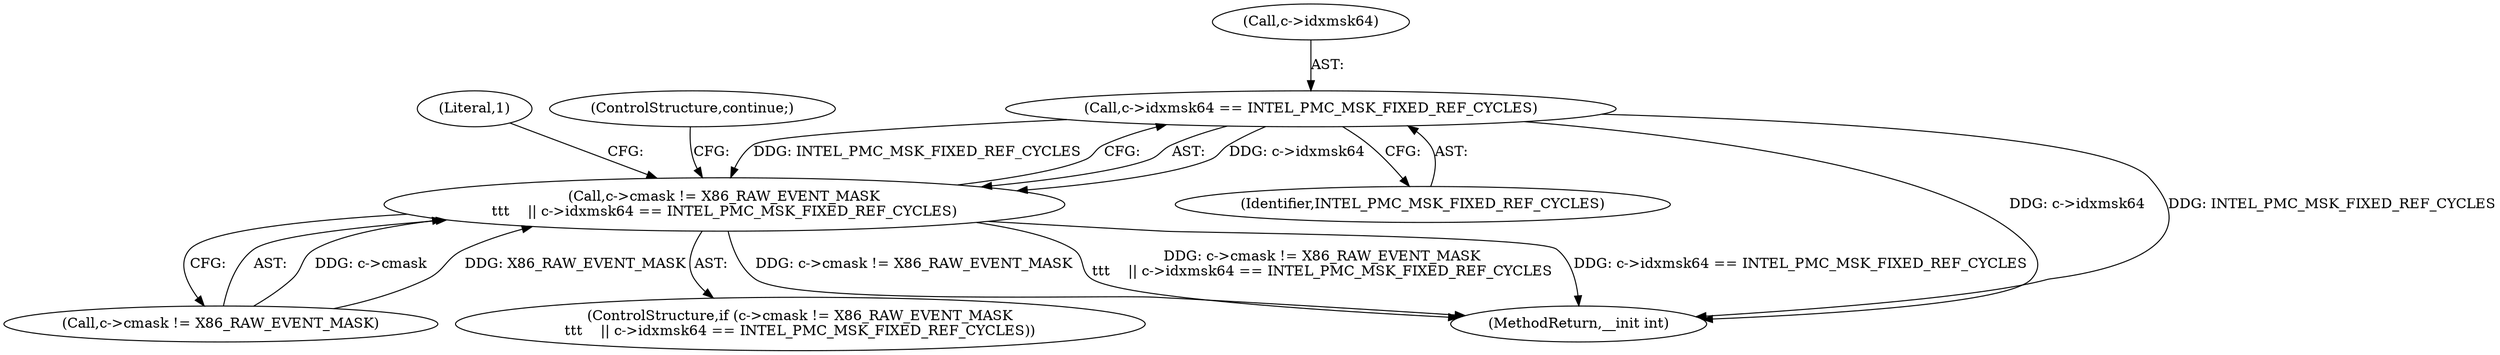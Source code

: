 digraph "0_linux_f1923820c447e986a9da0fc6bf60c1dccdf0408e@pointer" {
"1000621" [label="(Call,c->idxmsk64 == INTEL_PMC_MSK_FIXED_REF_CYCLES)"];
"1000615" [label="(Call,c->cmask != X86_RAW_EVENT_MASK\n\t\t\t    || c->idxmsk64 == INTEL_PMC_MSK_FIXED_REF_CYCLES)"];
"1000621" [label="(Call,c->idxmsk64 == INTEL_PMC_MSK_FIXED_REF_CYCLES)"];
"1000629" [label="(Literal,1)"];
"1000625" [label="(Identifier,INTEL_PMC_MSK_FIXED_REF_CYCLES)"];
"1000614" [label="(ControlStructure,if (c->cmask != X86_RAW_EVENT_MASK\n\t\t\t    || c->idxmsk64 == INTEL_PMC_MSK_FIXED_REF_CYCLES))"];
"1000639" [label="(MethodReturn,__init int)"];
"1000615" [label="(Call,c->cmask != X86_RAW_EVENT_MASK\n\t\t\t    || c->idxmsk64 == INTEL_PMC_MSK_FIXED_REF_CYCLES)"];
"1000616" [label="(Call,c->cmask != X86_RAW_EVENT_MASK)"];
"1000622" [label="(Call,c->idxmsk64)"];
"1000627" [label="(ControlStructure,continue;)"];
"1000621" -> "1000615"  [label="AST: "];
"1000621" -> "1000625"  [label="CFG: "];
"1000622" -> "1000621"  [label="AST: "];
"1000625" -> "1000621"  [label="AST: "];
"1000615" -> "1000621"  [label="CFG: "];
"1000621" -> "1000639"  [label="DDG: c->idxmsk64"];
"1000621" -> "1000639"  [label="DDG: INTEL_PMC_MSK_FIXED_REF_CYCLES"];
"1000621" -> "1000615"  [label="DDG: c->idxmsk64"];
"1000621" -> "1000615"  [label="DDG: INTEL_PMC_MSK_FIXED_REF_CYCLES"];
"1000615" -> "1000614"  [label="AST: "];
"1000615" -> "1000616"  [label="CFG: "];
"1000616" -> "1000615"  [label="AST: "];
"1000627" -> "1000615"  [label="CFG: "];
"1000629" -> "1000615"  [label="CFG: "];
"1000615" -> "1000639"  [label="DDG: c->idxmsk64 == INTEL_PMC_MSK_FIXED_REF_CYCLES"];
"1000615" -> "1000639"  [label="DDG: c->cmask != X86_RAW_EVENT_MASK"];
"1000615" -> "1000639"  [label="DDG: c->cmask != X86_RAW_EVENT_MASK\n\t\t\t    || c->idxmsk64 == INTEL_PMC_MSK_FIXED_REF_CYCLES"];
"1000616" -> "1000615"  [label="DDG: c->cmask"];
"1000616" -> "1000615"  [label="DDG: X86_RAW_EVENT_MASK"];
}
